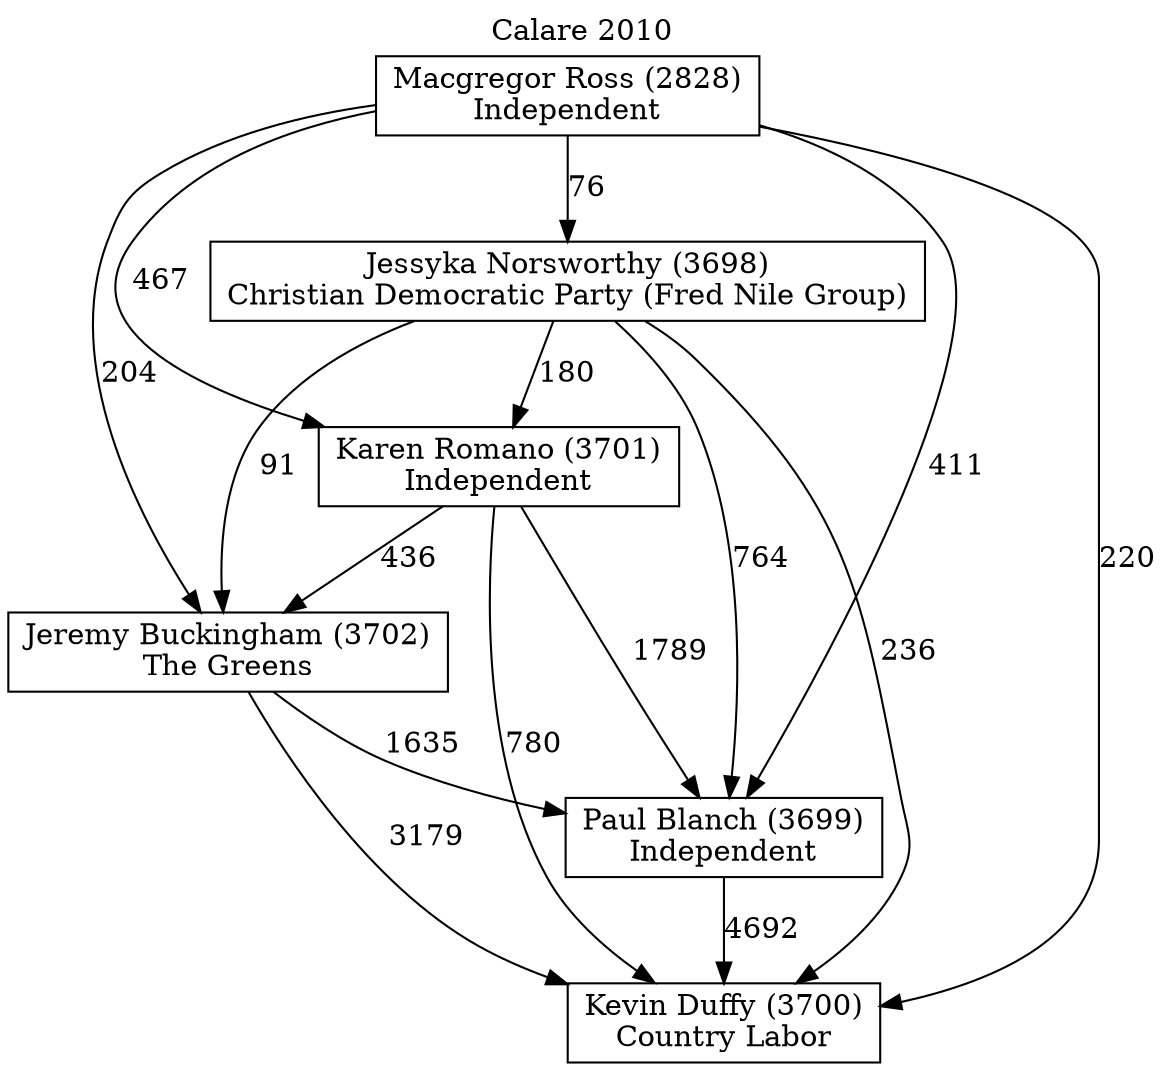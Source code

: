 // House preference flow
digraph "Kevin Duffy (3700)_Calare_2010" {
	graph [label="Calare 2010" labelloc=t mclimit=10]
	node [shape=box]
	"Jeremy Buckingham (3702)" [label="Jeremy Buckingham (3702)
The Greens"]
	"Jessyka Norsworthy (3698)" [label="Jessyka Norsworthy (3698)
Christian Democratic Party (Fred Nile Group)"]
	"Karen Romano (3701)" [label="Karen Romano (3701)
Independent"]
	"Kevin Duffy (3700)" [label="Kevin Duffy (3700)
Country Labor"]
	"Macgregor Ross (2828)" [label="Macgregor Ross (2828)
Independent"]
	"Paul Blanch (3699)" [label="Paul Blanch (3699)
Independent"]
	"Jeremy Buckingham (3702)" -> "Kevin Duffy (3700)" [label=3179]
	"Jeremy Buckingham (3702)" -> "Paul Blanch (3699)" [label=1635]
	"Jessyka Norsworthy (3698)" -> "Jeremy Buckingham (3702)" [label=91]
	"Jessyka Norsworthy (3698)" -> "Karen Romano (3701)" [label=180]
	"Jessyka Norsworthy (3698)" -> "Kevin Duffy (3700)" [label=236]
	"Jessyka Norsworthy (3698)" -> "Paul Blanch (3699)" [label=764]
	"Karen Romano (3701)" -> "Jeremy Buckingham (3702)" [label=436]
	"Karen Romano (3701)" -> "Kevin Duffy (3700)" [label=780]
	"Karen Romano (3701)" -> "Paul Blanch (3699)" [label=1789]
	"Macgregor Ross (2828)" -> "Jeremy Buckingham (3702)" [label=204]
	"Macgregor Ross (2828)" -> "Jessyka Norsworthy (3698)" [label=76]
	"Macgregor Ross (2828)" -> "Karen Romano (3701)" [label=467]
	"Macgregor Ross (2828)" -> "Kevin Duffy (3700)" [label=220]
	"Macgregor Ross (2828)" -> "Paul Blanch (3699)" [label=411]
	"Paul Blanch (3699)" -> "Kevin Duffy (3700)" [label=4692]
}
